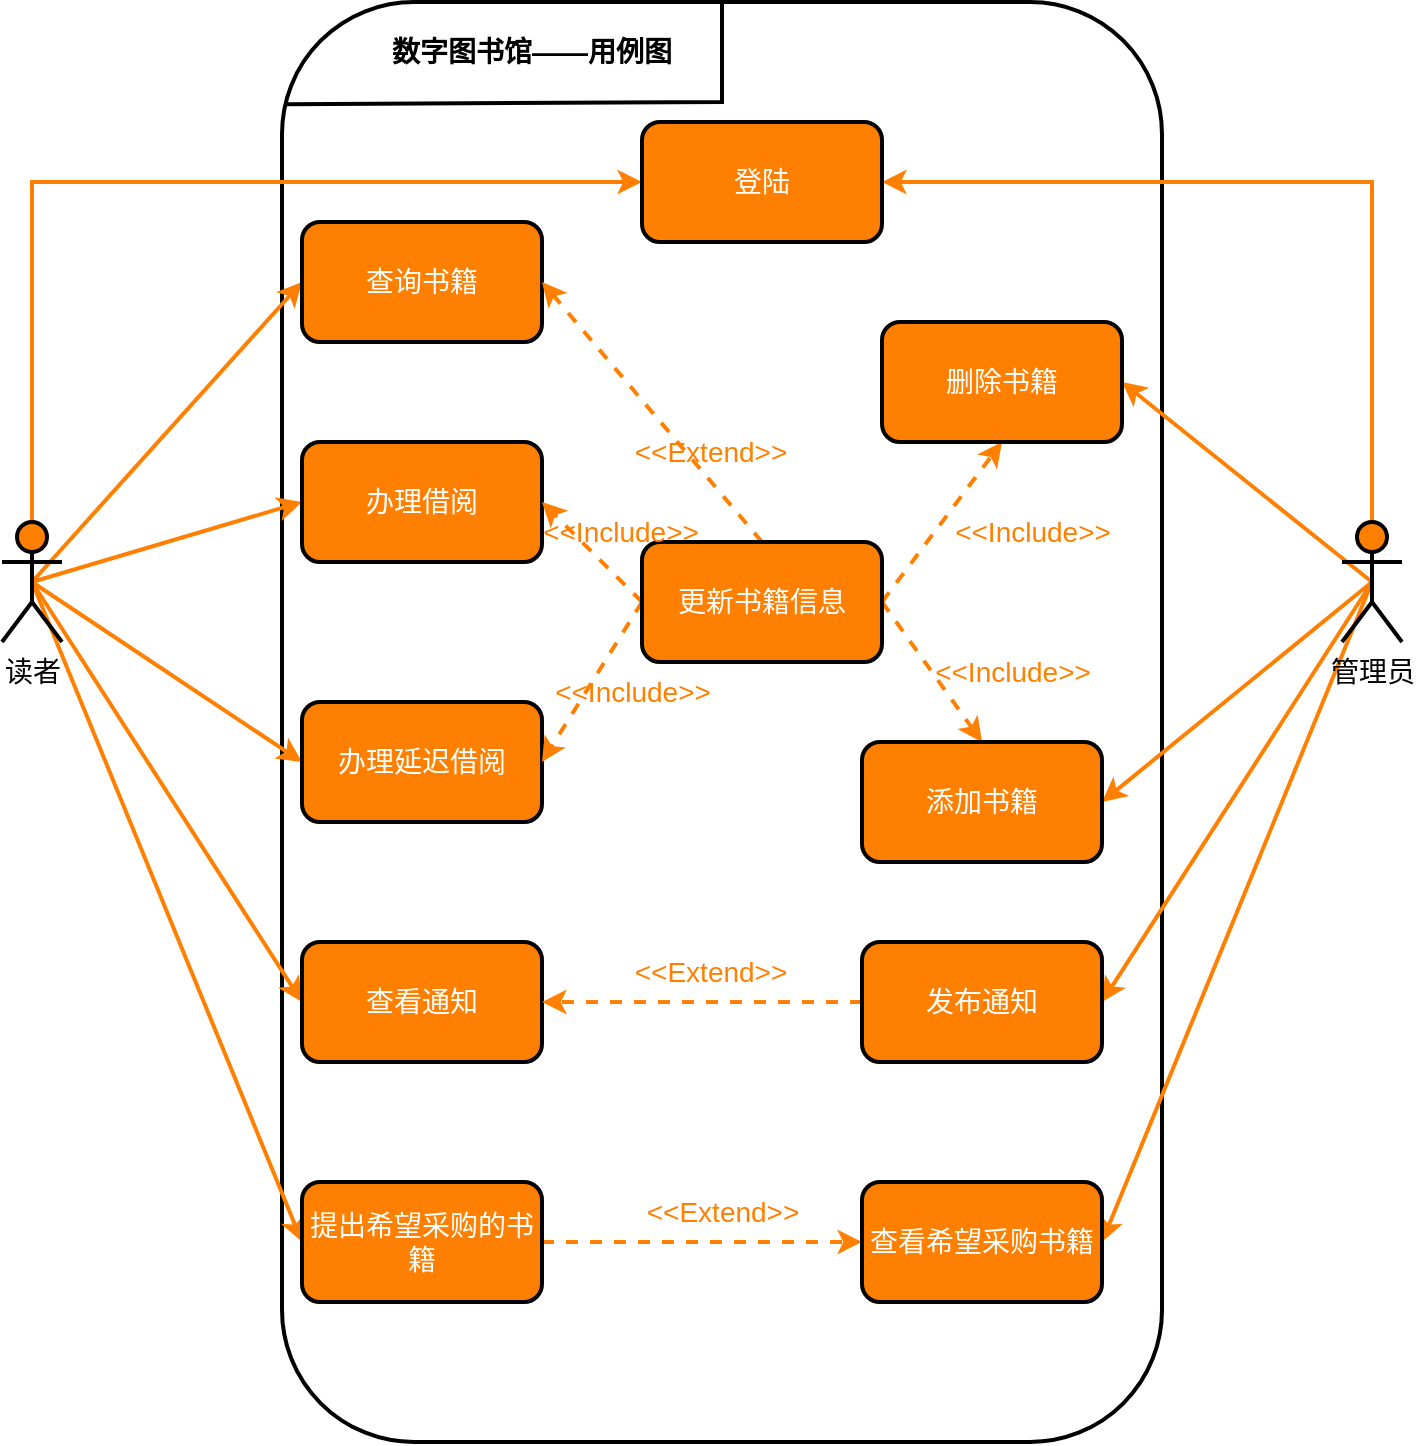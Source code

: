 <mxfile version="22.0.8" type="github">
  <diagram name="第 1 页" id="UjsorJp81rE4ruln6IIW">
    <mxGraphModel dx="954" dy="675" grid="1" gridSize="10" guides="1" tooltips="1" connect="1" arrows="1" fold="1" page="1" pageScale="1" pageWidth="827" pageHeight="1169" background="none" math="0" shadow="0">
      <root>
        <mxCell id="0" />
        <mxCell id="1" parent="0" />
        <mxCell id="CTrD3tR8xtVE2NnZPOuH-8" value="" style="rounded=1;whiteSpace=wrap;html=1;fillColor=#FFFFFF;fontSize=14;strokeWidth=2;" parent="1" vertex="1">
          <mxGeometry x="200" y="80" width="440" height="720" as="geometry" />
        </mxCell>
        <mxCell id="PpgQJFApu6MsIArDZZm_-33" style="edgeStyle=orthogonalEdgeStyle;rounded=0;orthogonalLoop=1;jettySize=auto;html=1;exitX=0.5;exitY=0;exitDx=0;exitDy=0;exitPerimeter=0;entryX=0;entryY=0.5;entryDx=0;entryDy=0;fontSize=14;strokeColor=#FF8000;strokeWidth=2;" edge="1" parent="1" source="CTrD3tR8xtVE2NnZPOuH-6" target="PpgQJFApu6MsIArDZZm_-1">
          <mxGeometry relative="1" as="geometry" />
        </mxCell>
        <mxCell id="PpgQJFApu6MsIArDZZm_-34" style="rounded=0;orthogonalLoop=1;jettySize=auto;html=1;entryX=0;entryY=0.5;entryDx=0;entryDy=0;exitX=0.5;exitY=0.5;exitDx=0;exitDy=0;exitPerimeter=0;fontSize=14;strokeColor=#FF8000;strokeWidth=2;" edge="1" parent="1" source="CTrD3tR8xtVE2NnZPOuH-6" target="PpgQJFApu6MsIArDZZm_-4">
          <mxGeometry relative="1" as="geometry" />
        </mxCell>
        <mxCell id="PpgQJFApu6MsIArDZZm_-35" style="rounded=0;orthogonalLoop=1;jettySize=auto;html=1;exitX=0.5;exitY=0.5;exitDx=0;exitDy=0;exitPerimeter=0;entryX=0;entryY=0.5;entryDx=0;entryDy=0;fontSize=14;strokeColor=#FF8000;strokeWidth=2;" edge="1" parent="1" source="CTrD3tR8xtVE2NnZPOuH-6" target="PpgQJFApu6MsIArDZZm_-3">
          <mxGeometry relative="1" as="geometry" />
        </mxCell>
        <mxCell id="PpgQJFApu6MsIArDZZm_-36" style="rounded=0;orthogonalLoop=1;jettySize=auto;html=1;exitX=0.5;exitY=0.5;exitDx=0;exitDy=0;exitPerimeter=0;entryX=0;entryY=0.5;entryDx=0;entryDy=0;fontSize=14;strokeColor=#FF8000;strokeWidth=2;" edge="1" parent="1" source="CTrD3tR8xtVE2NnZPOuH-6" target="PpgQJFApu6MsIArDZZm_-2">
          <mxGeometry relative="1" as="geometry" />
        </mxCell>
        <mxCell id="PpgQJFApu6MsIArDZZm_-37" style="rounded=0;orthogonalLoop=1;jettySize=auto;html=1;exitX=0.5;exitY=0.5;exitDx=0;exitDy=0;exitPerimeter=0;entryX=0;entryY=0.5;entryDx=0;entryDy=0;fontSize=14;strokeColor=#FF8000;strokeWidth=2;" edge="1" parent="1" source="CTrD3tR8xtVE2NnZPOuH-6" target="PpgQJFApu6MsIArDZZm_-5">
          <mxGeometry relative="1" as="geometry" />
        </mxCell>
        <mxCell id="PpgQJFApu6MsIArDZZm_-38" style="rounded=0;orthogonalLoop=1;jettySize=auto;html=1;exitX=0.5;exitY=0.5;exitDx=0;exitDy=0;exitPerimeter=0;entryX=0;entryY=0.5;entryDx=0;entryDy=0;fontSize=14;strokeColor=#FF8000;strokeWidth=2;" edge="1" parent="1" source="CTrD3tR8xtVE2NnZPOuH-6" target="PpgQJFApu6MsIArDZZm_-6">
          <mxGeometry relative="1" as="geometry" />
        </mxCell>
        <mxCell id="CTrD3tR8xtVE2NnZPOuH-6" value="读者" style="shape=umlActor;verticalLabelPosition=bottom;verticalAlign=top;html=1;outlineConnect=0;strokeWidth=2;fontSize=14;fillColor=#FF8000;" parent="1" vertex="1">
          <mxGeometry x="60" y="340" width="30" height="60" as="geometry" />
        </mxCell>
        <mxCell id="PpgQJFApu6MsIArDZZm_-39" style="edgeStyle=orthogonalEdgeStyle;rounded=0;orthogonalLoop=1;jettySize=auto;html=1;exitX=0.5;exitY=0.5;exitDx=0;exitDy=0;exitPerimeter=0;entryX=1;entryY=0.5;entryDx=0;entryDy=0;fontSize=14;strokeColor=#FF8000;strokeWidth=2;" edge="1" parent="1" source="CTrD3tR8xtVE2NnZPOuH-7" target="PpgQJFApu6MsIArDZZm_-1">
          <mxGeometry relative="1" as="geometry">
            <Array as="points">
              <mxPoint x="745" y="170" />
            </Array>
          </mxGeometry>
        </mxCell>
        <mxCell id="PpgQJFApu6MsIArDZZm_-40" style="rounded=0;orthogonalLoop=1;jettySize=auto;html=1;exitX=0.5;exitY=0.5;exitDx=0;exitDy=0;exitPerimeter=0;entryX=1;entryY=0.5;entryDx=0;entryDy=0;fontSize=14;strokeColor=#FF8000;strokeWidth=2;" edge="1" parent="1" source="CTrD3tR8xtVE2NnZPOuH-7" target="PpgQJFApu6MsIArDZZm_-15">
          <mxGeometry relative="1" as="geometry" />
        </mxCell>
        <mxCell id="PpgQJFApu6MsIArDZZm_-41" style="rounded=0;orthogonalLoop=1;jettySize=auto;html=1;exitX=0.5;exitY=0.5;exitDx=0;exitDy=0;exitPerimeter=0;entryX=1;entryY=0.5;entryDx=0;entryDy=0;fontSize=14;strokeColor=#FF8000;strokeWidth=2;" edge="1" parent="1" source="CTrD3tR8xtVE2NnZPOuH-7" target="PpgQJFApu6MsIArDZZm_-14">
          <mxGeometry relative="1" as="geometry" />
        </mxCell>
        <mxCell id="PpgQJFApu6MsIArDZZm_-42" style="rounded=0;orthogonalLoop=1;jettySize=auto;html=1;exitX=0.5;exitY=0.5;exitDx=0;exitDy=0;exitPerimeter=0;entryX=1;entryY=0.5;entryDx=0;entryDy=0;fontSize=14;strokeColor=#FF8000;strokeWidth=2;" edge="1" parent="1" source="CTrD3tR8xtVE2NnZPOuH-7" target="PpgQJFApu6MsIArDZZm_-7">
          <mxGeometry relative="1" as="geometry" />
        </mxCell>
        <mxCell id="PpgQJFApu6MsIArDZZm_-43" style="rounded=0;orthogonalLoop=1;jettySize=auto;html=1;exitX=0.5;exitY=0.5;exitDx=0;exitDy=0;exitPerimeter=0;entryX=1;entryY=0.5;entryDx=0;entryDy=0;fontSize=14;strokeColor=#FF8000;strokeWidth=2;" edge="1" parent="1" source="CTrD3tR8xtVE2NnZPOuH-7" target="PpgQJFApu6MsIArDZZm_-27">
          <mxGeometry relative="1" as="geometry" />
        </mxCell>
        <mxCell id="CTrD3tR8xtVE2NnZPOuH-7" value="管理员" style="shape=umlActor;verticalLabelPosition=bottom;verticalAlign=top;html=1;outlineConnect=0;strokeWidth=2;fontSize=14;fillColor=#FF8000;" parent="1" vertex="1">
          <mxGeometry x="730" y="340" width="30" height="60" as="geometry" />
        </mxCell>
        <mxCell id="CTrD3tR8xtVE2NnZPOuH-11" value="" style="endArrow=none;html=1;rounded=0;exitX=0.005;exitY=0.071;exitDx=0;exitDy=0;exitPerimeter=0;entryX=0.5;entryY=0;entryDx=0;entryDy=0;fontSize=14;strokeWidth=2;" parent="1" source="CTrD3tR8xtVE2NnZPOuH-8" target="CTrD3tR8xtVE2NnZPOuH-8" edge="1">
          <mxGeometry width="50" height="50" relative="1" as="geometry">
            <mxPoint x="350" y="390" as="sourcePoint" />
            <mxPoint x="400" y="340" as="targetPoint" />
            <Array as="points">
              <mxPoint x="420" y="130" />
            </Array>
          </mxGeometry>
        </mxCell>
        <mxCell id="CTrD3tR8xtVE2NnZPOuH-12" value="&lt;font style=&quot;font-size: 14px;&quot;&gt;&lt;b style=&quot;font-size: 14px;&quot;&gt;数字图书馆——用例图&lt;/b&gt;&lt;/font&gt;" style="text;html=1;strokeColor=none;fillColor=none;align=center;verticalAlign=middle;whiteSpace=wrap;rounded=0;fontSize=14;strokeWidth=2;" parent="1" vertex="1">
          <mxGeometry x="240" y="90" width="170" height="30" as="geometry" />
        </mxCell>
        <mxCell id="PpgQJFApu6MsIArDZZm_-1" value="&lt;font color=&quot;#ffffff&quot; style=&quot;font-size: 14px;&quot;&gt;登陆&lt;/font&gt;" style="rounded=1;whiteSpace=wrap;html=1;fillColor=#FF8000;fontSize=14;strokeWidth=2;" vertex="1" parent="1">
          <mxGeometry x="380" y="140" width="120" height="60" as="geometry" />
        </mxCell>
        <mxCell id="PpgQJFApu6MsIArDZZm_-2" value="&lt;font color=&quot;#ffffff&quot; style=&quot;font-size: 14px;&quot;&gt;&lt;span style=&quot;caret-color: rgb(255, 255, 255); font-size: 14px;&quot;&gt;办理延迟借阅&lt;/span&gt;&lt;/font&gt;" style="rounded=1;whiteSpace=wrap;html=1;fillColor=#FF8000;fontSize=14;strokeWidth=2;" vertex="1" parent="1">
          <mxGeometry x="210" y="430" width="120" height="60" as="geometry" />
        </mxCell>
        <mxCell id="PpgQJFApu6MsIArDZZm_-3" value="&lt;font color=&quot;#ffffff&quot; style=&quot;font-size: 14px;&quot;&gt;&lt;span style=&quot;caret-color: rgb(255, 255, 255); font-size: 14px;&quot;&gt;办理借阅&lt;/span&gt;&lt;/font&gt;" style="rounded=1;whiteSpace=wrap;html=1;fillColor=#FF8000;fontSize=14;strokeWidth=2;" vertex="1" parent="1">
          <mxGeometry x="210" y="300" width="120" height="60" as="geometry" />
        </mxCell>
        <mxCell id="PpgQJFApu6MsIArDZZm_-4" value="&lt;font color=&quot;#ffffff&quot; style=&quot;font-size: 14px;&quot;&gt;&lt;span style=&quot;caret-color: rgb(255, 255, 255); font-size: 14px;&quot;&gt;查询书籍&lt;/span&gt;&lt;/font&gt;" style="rounded=1;whiteSpace=wrap;html=1;fillColor=#FF8000;fontSize=14;strokeWidth=2;" vertex="1" parent="1">
          <mxGeometry x="210" y="190" width="120" height="60" as="geometry" />
        </mxCell>
        <mxCell id="PpgQJFApu6MsIArDZZm_-5" value="&lt;font color=&quot;#ffffff&quot; style=&quot;font-size: 14px;&quot;&gt;&lt;span style=&quot;caret-color: rgb(255, 255, 255); font-size: 14px;&quot;&gt;查看通知&lt;/span&gt;&lt;/font&gt;" style="rounded=1;whiteSpace=wrap;html=1;fillColor=#FF8000;fontSize=14;strokeWidth=2;" vertex="1" parent="1">
          <mxGeometry x="210" y="550" width="120" height="60" as="geometry" />
        </mxCell>
        <mxCell id="PpgQJFApu6MsIArDZZm_-28" style="edgeStyle=orthogonalEdgeStyle;rounded=0;orthogonalLoop=1;jettySize=auto;html=1;exitX=1;exitY=0.5;exitDx=0;exitDy=0;entryX=0;entryY=0.5;entryDx=0;entryDy=0;dashed=1;fontSize=14;strokeColor=#FF8000;strokeWidth=2;" edge="1" parent="1" source="PpgQJFApu6MsIArDZZm_-6" target="PpgQJFApu6MsIArDZZm_-27">
          <mxGeometry relative="1" as="geometry" />
        </mxCell>
        <mxCell id="PpgQJFApu6MsIArDZZm_-6" value="&lt;font color=&quot;#ffffff&quot; style=&quot;font-size: 14px;&quot;&gt;&lt;span style=&quot;caret-color: rgb(255, 255, 255); font-size: 14px;&quot;&gt;提出希望采购的书籍&lt;/span&gt;&lt;/font&gt;" style="rounded=1;whiteSpace=wrap;html=1;fillColor=#FF8000;fontSize=14;strokeWidth=2;" vertex="1" parent="1">
          <mxGeometry x="210" y="670" width="120" height="60" as="geometry" />
        </mxCell>
        <mxCell id="PpgQJFApu6MsIArDZZm_-8" style="rounded=0;orthogonalLoop=1;jettySize=auto;html=1;exitX=0;exitY=0.5;exitDx=0;exitDy=0;entryX=1;entryY=0.5;entryDx=0;entryDy=0;dashed=1;fontSize=14;strokeColor=#FF8000;strokeWidth=2;" edge="1" parent="1" source="PpgQJFApu6MsIArDZZm_-7" target="PpgQJFApu6MsIArDZZm_-5">
          <mxGeometry relative="1" as="geometry" />
        </mxCell>
        <mxCell id="PpgQJFApu6MsIArDZZm_-7" value="&lt;font color=&quot;#ffffff&quot; style=&quot;font-size: 14px;&quot;&gt;&lt;span style=&quot;caret-color: rgb(255, 255, 255); font-size: 14px;&quot;&gt;发布通知&lt;/span&gt;&lt;/font&gt;" style="rounded=1;whiteSpace=wrap;html=1;fillColor=#FF8000;fontSize=14;strokeWidth=2;" vertex="1" parent="1">
          <mxGeometry x="490" y="550" width="120" height="60" as="geometry" />
        </mxCell>
        <mxCell id="PpgQJFApu6MsIArDZZm_-10" value="&lt;font color=&quot;#ff8000&quot; style=&quot;font-size: 14px;&quot;&gt;&amp;lt;&amp;lt;Extend&amp;gt;&amp;gt;&lt;/font&gt;" style="text;html=1;align=center;verticalAlign=middle;resizable=0;points=[];autosize=1;strokeColor=none;fillColor=none;fontSize=14;strokeWidth=2;" vertex="1" parent="1">
          <mxGeometry x="363.5" y="550" width="100" height="30" as="geometry" />
        </mxCell>
        <mxCell id="PpgQJFApu6MsIArDZZm_-17" style="rounded=0;orthogonalLoop=1;jettySize=auto;html=1;exitX=0.5;exitY=0;exitDx=0;exitDy=0;entryX=1;entryY=0.5;entryDx=0;entryDy=0;dashed=1;fontSize=14;strokeColor=#FF8000;strokeWidth=2;" edge="1" parent="1" source="PpgQJFApu6MsIArDZZm_-11" target="PpgQJFApu6MsIArDZZm_-4">
          <mxGeometry relative="1" as="geometry" />
        </mxCell>
        <mxCell id="PpgQJFApu6MsIArDZZm_-19" style="rounded=0;orthogonalLoop=1;jettySize=auto;html=1;exitX=0;exitY=0.5;exitDx=0;exitDy=0;dashed=1;entryX=1;entryY=0.5;entryDx=0;entryDy=0;fontSize=14;strokeColor=#FF8000;strokeWidth=2;" edge="1" parent="1" source="PpgQJFApu6MsIArDZZm_-11" target="PpgQJFApu6MsIArDZZm_-3">
          <mxGeometry relative="1" as="geometry" />
        </mxCell>
        <mxCell id="PpgQJFApu6MsIArDZZm_-22" style="rounded=0;orthogonalLoop=1;jettySize=auto;html=1;exitX=0;exitY=0.5;exitDx=0;exitDy=0;entryX=1;entryY=0.5;entryDx=0;entryDy=0;dashed=1;fontSize=14;strokeColor=#FF8000;strokeWidth=2;" edge="1" parent="1" source="PpgQJFApu6MsIArDZZm_-11" target="PpgQJFApu6MsIArDZZm_-2">
          <mxGeometry relative="1" as="geometry" />
        </mxCell>
        <mxCell id="PpgQJFApu6MsIArDZZm_-25" style="rounded=0;orthogonalLoop=1;jettySize=auto;html=1;exitX=1;exitY=0.5;exitDx=0;exitDy=0;entryX=0.5;entryY=1;entryDx=0;entryDy=0;dashed=1;fontSize=14;strokeColor=#FF8000;strokeWidth=2;" edge="1" parent="1" source="PpgQJFApu6MsIArDZZm_-11" target="PpgQJFApu6MsIArDZZm_-15">
          <mxGeometry relative="1" as="geometry" />
        </mxCell>
        <mxCell id="PpgQJFApu6MsIArDZZm_-26" style="rounded=0;orthogonalLoop=1;jettySize=auto;html=1;exitX=1;exitY=0.5;exitDx=0;exitDy=0;entryX=0.5;entryY=0;entryDx=0;entryDy=0;dashed=1;fontSize=14;strokeColor=#FF8000;strokeWidth=2;" edge="1" parent="1" source="PpgQJFApu6MsIArDZZm_-11" target="PpgQJFApu6MsIArDZZm_-14">
          <mxGeometry relative="1" as="geometry" />
        </mxCell>
        <mxCell id="PpgQJFApu6MsIArDZZm_-11" value="&lt;font color=&quot;#ffffff&quot; style=&quot;font-size: 14px;&quot;&gt;&lt;span style=&quot;caret-color: rgb(255, 255, 255); font-size: 14px;&quot;&gt;更新书籍信息&lt;/span&gt;&lt;/font&gt;" style="rounded=1;whiteSpace=wrap;html=1;fillColor=#FF8000;fontSize=14;strokeWidth=2;" vertex="1" parent="1">
          <mxGeometry x="380" y="350" width="120" height="60" as="geometry" />
        </mxCell>
        <mxCell id="PpgQJFApu6MsIArDZZm_-14" value="&lt;font color=&quot;#ffffff&quot; style=&quot;font-size: 14px;&quot;&gt;&lt;span style=&quot;caret-color: rgb(255, 255, 255); font-size: 14px;&quot;&gt;添加书籍&lt;/span&gt;&lt;/font&gt;" style="rounded=1;whiteSpace=wrap;html=1;fillColor=#FF8000;fontSize=14;strokeWidth=2;" vertex="1" parent="1">
          <mxGeometry x="490" y="450" width="120" height="60" as="geometry" />
        </mxCell>
        <mxCell id="PpgQJFApu6MsIArDZZm_-15" value="&lt;font color=&quot;#ffffff&quot; style=&quot;font-size: 14px;&quot;&gt;&lt;span style=&quot;caret-color: rgb(255, 255, 255); font-size: 14px;&quot;&gt;删除书籍&lt;/span&gt;&lt;/font&gt;" style="rounded=1;whiteSpace=wrap;html=1;fillColor=#FF8000;fontSize=14;strokeWidth=2;" vertex="1" parent="1">
          <mxGeometry x="500" y="240" width="120" height="60" as="geometry" />
        </mxCell>
        <mxCell id="PpgQJFApu6MsIArDZZm_-18" value="&lt;font color=&quot;#ff8000&quot; style=&quot;font-size: 14px;&quot;&gt;&amp;lt;&amp;lt;Extend&amp;gt;&amp;gt;&lt;/font&gt;" style="text;html=1;align=center;verticalAlign=middle;resizable=0;points=[];autosize=1;strokeColor=none;fillColor=none;fontSize=14;strokeWidth=2;" vertex="1" parent="1">
          <mxGeometry x="364" y="290" width="100" height="30" as="geometry" />
        </mxCell>
        <mxCell id="PpgQJFApu6MsIArDZZm_-20" value="&lt;font color=&quot;#ff8000&quot; style=&quot;font-size: 14px;&quot;&gt;&amp;lt;&amp;lt;Include&amp;gt;&amp;gt;&lt;/font&gt;" style="text;html=1;align=center;verticalAlign=middle;resizable=0;points=[];autosize=1;strokeColor=none;fillColor=none;fontSize=14;strokeWidth=2;" vertex="1" parent="1">
          <mxGeometry x="319" y="330" width="100" height="30" as="geometry" />
        </mxCell>
        <mxCell id="PpgQJFApu6MsIArDZZm_-24" value="&lt;font color=&quot;#ff8000&quot; style=&quot;font-size: 14px;&quot;&gt;&amp;lt;&amp;lt;Include&amp;gt;&amp;gt;&lt;/font&gt;" style="text;html=1;align=center;verticalAlign=middle;resizable=0;points=[];autosize=1;strokeColor=none;fillColor=none;fontSize=14;strokeWidth=2;" vertex="1" parent="1">
          <mxGeometry x="325" y="410" width="100" height="30" as="geometry" />
        </mxCell>
        <mxCell id="PpgQJFApu6MsIArDZZm_-27" value="&lt;font color=&quot;#ffffff&quot; style=&quot;font-size: 14px;&quot;&gt;&lt;span style=&quot;caret-color: rgb(255, 255, 255); font-size: 14px;&quot;&gt;查看希望采购书籍&lt;/span&gt;&lt;/font&gt;" style="rounded=1;whiteSpace=wrap;html=1;fillColor=#FF8000;fontSize=14;strokeWidth=2;" vertex="1" parent="1">
          <mxGeometry x="490" y="670" width="120" height="60" as="geometry" />
        </mxCell>
        <mxCell id="PpgQJFApu6MsIArDZZm_-29" value="&lt;font color=&quot;#ff8000&quot; style=&quot;font-size: 14px;&quot;&gt;&amp;lt;&amp;lt;Extend&amp;gt;&amp;gt;&lt;/font&gt;" style="text;html=1;align=center;verticalAlign=middle;resizable=0;points=[];autosize=1;strokeColor=none;fillColor=none;fontSize=14;strokeWidth=2;" vertex="1" parent="1">
          <mxGeometry x="370" y="670" width="100" height="30" as="geometry" />
        </mxCell>
        <mxCell id="PpgQJFApu6MsIArDZZm_-31" value="&lt;font color=&quot;#ff8000&quot; style=&quot;font-size: 14px;&quot;&gt;&amp;lt;&amp;lt;Include&amp;gt;&amp;gt;&lt;/font&gt;" style="text;html=1;align=center;verticalAlign=middle;resizable=0;points=[];autosize=1;strokeColor=none;fillColor=none;fontSize=14;strokeWidth=2;" vertex="1" parent="1">
          <mxGeometry x="515" y="400" width="100" height="30" as="geometry" />
        </mxCell>
        <mxCell id="PpgQJFApu6MsIArDZZm_-32" value="&lt;font color=&quot;#ff8000&quot; style=&quot;font-size: 14px;&quot;&gt;&amp;lt;&amp;lt;Include&amp;gt;&amp;gt;&lt;/font&gt;" style="text;html=1;align=center;verticalAlign=middle;resizable=0;points=[];autosize=1;strokeColor=none;fillColor=none;fontSize=14;strokeWidth=2;" vertex="1" parent="1">
          <mxGeometry x="525" y="330" width="100" height="30" as="geometry" />
        </mxCell>
      </root>
    </mxGraphModel>
  </diagram>
</mxfile>
